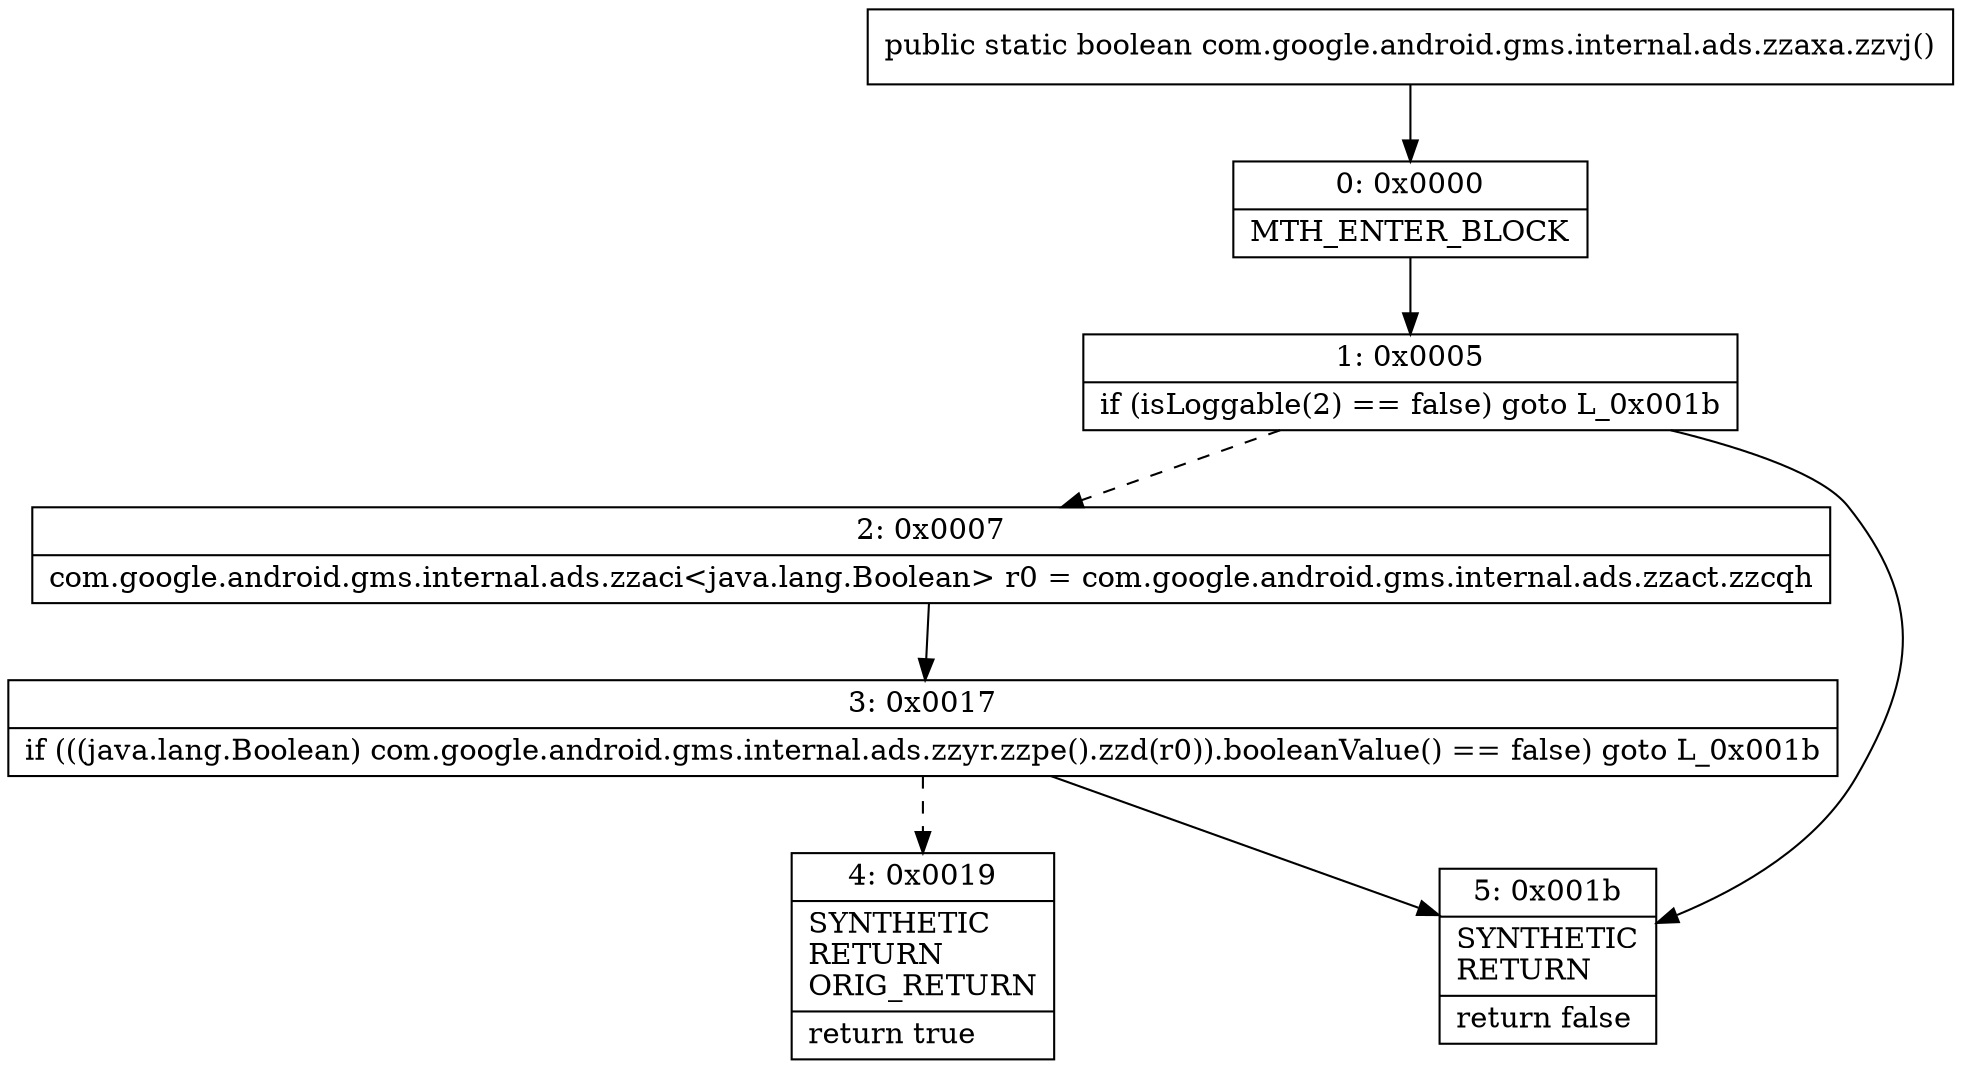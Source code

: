 digraph "CFG forcom.google.android.gms.internal.ads.zzaxa.zzvj()Z" {
Node_0 [shape=record,label="{0\:\ 0x0000|MTH_ENTER_BLOCK\l}"];
Node_1 [shape=record,label="{1\:\ 0x0005|if (isLoggable(2) == false) goto L_0x001b\l}"];
Node_2 [shape=record,label="{2\:\ 0x0007|com.google.android.gms.internal.ads.zzaci\<java.lang.Boolean\> r0 = com.google.android.gms.internal.ads.zzact.zzcqh\l}"];
Node_3 [shape=record,label="{3\:\ 0x0017|if (((java.lang.Boolean) com.google.android.gms.internal.ads.zzyr.zzpe().zzd(r0)).booleanValue() == false) goto L_0x001b\l}"];
Node_4 [shape=record,label="{4\:\ 0x0019|SYNTHETIC\lRETURN\lORIG_RETURN\l|return true\l}"];
Node_5 [shape=record,label="{5\:\ 0x001b|SYNTHETIC\lRETURN\l|return false\l}"];
MethodNode[shape=record,label="{public static boolean com.google.android.gms.internal.ads.zzaxa.zzvj() }"];
MethodNode -> Node_0;
Node_0 -> Node_1;
Node_1 -> Node_2[style=dashed];
Node_1 -> Node_5;
Node_2 -> Node_3;
Node_3 -> Node_4[style=dashed];
Node_3 -> Node_5;
}

